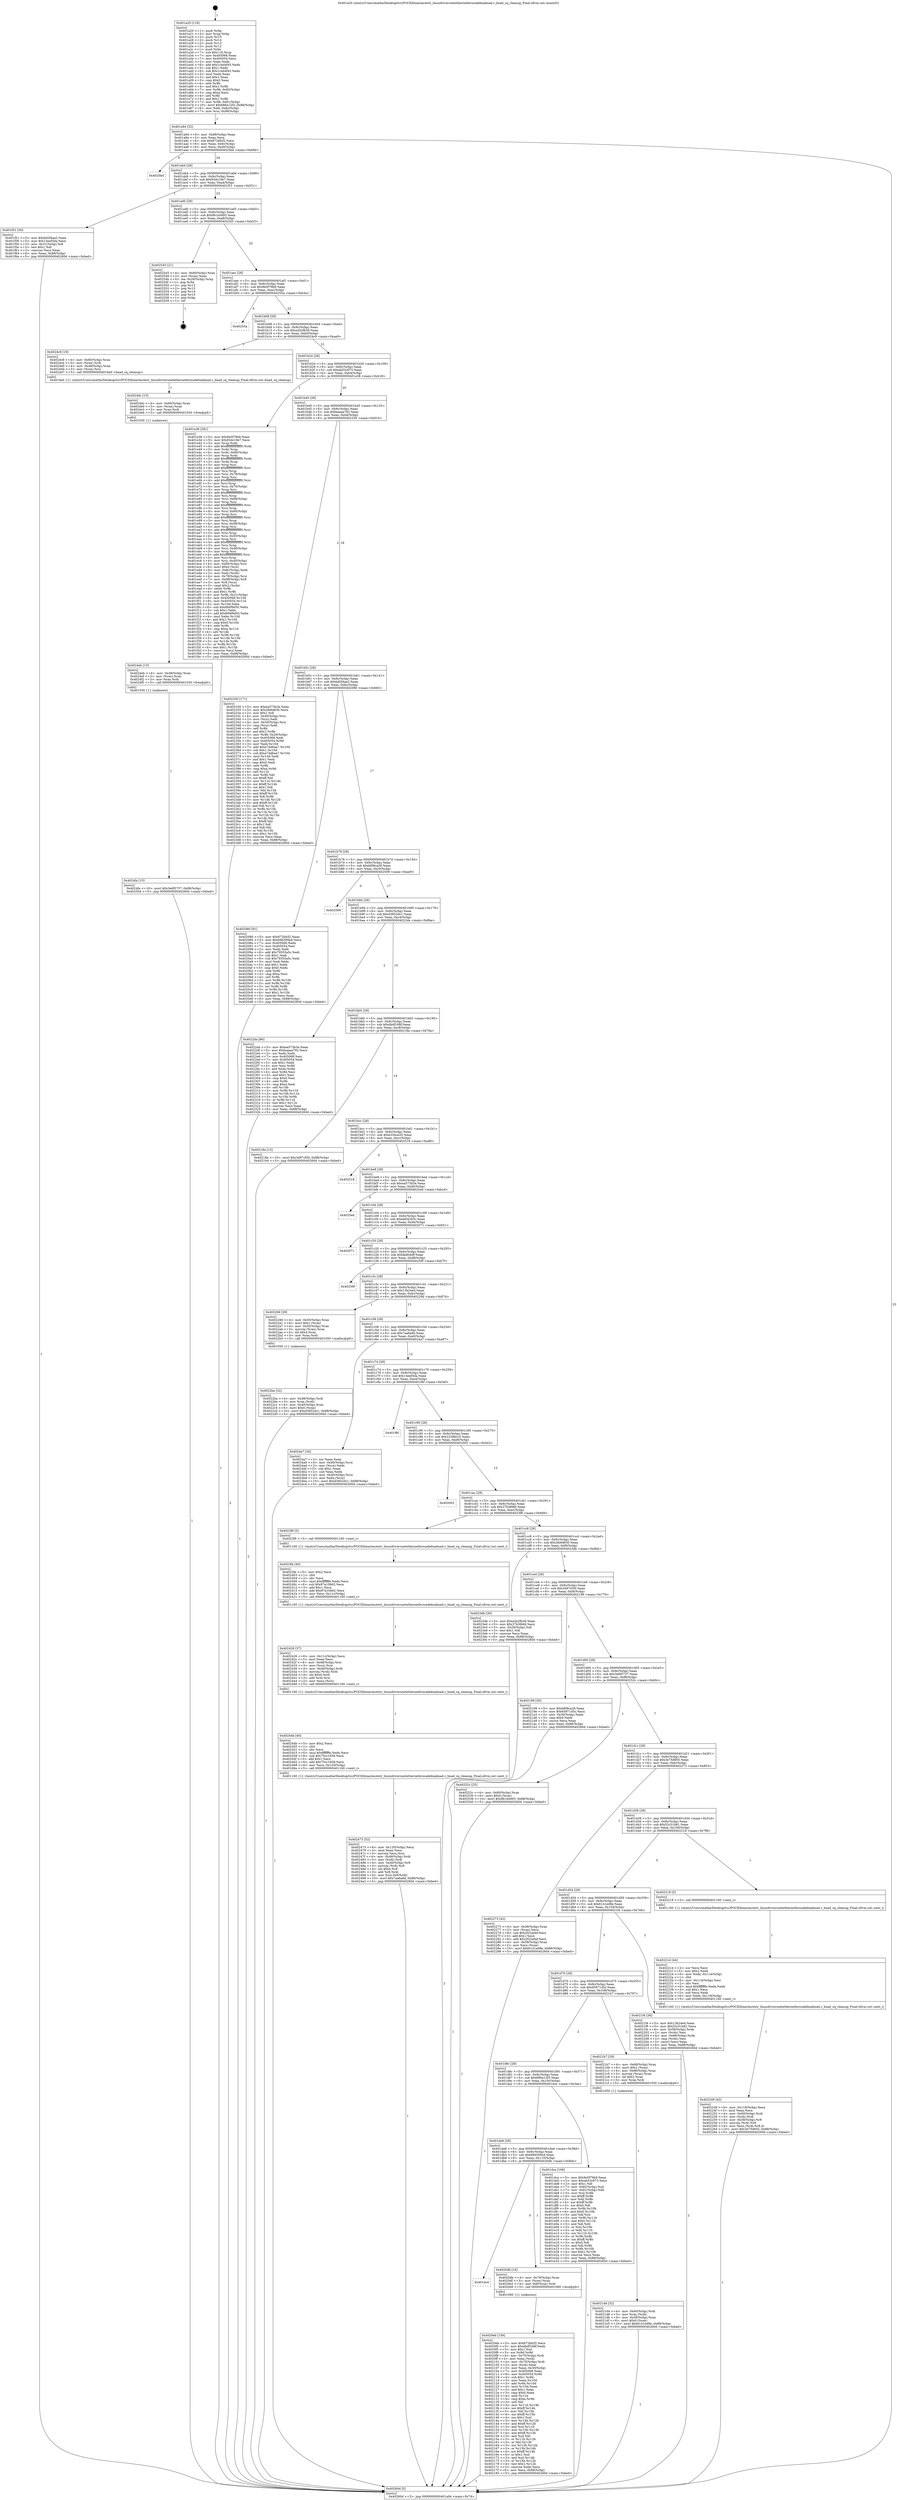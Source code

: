 digraph "0x401a20" {
  label = "0x401a20 (/mnt/c/Users/mathe/Desktop/tcc/POCII/binaries/extr_linuxdriversnetethernetbrocadebnabnad.c_bnad_cq_cleanup_Final-ollvm.out::main(0))"
  labelloc = "t"
  node[shape=record]

  Entry [label="",width=0.3,height=0.3,shape=circle,fillcolor=black,style=filled]
  "0x401a94" [label="{
     0x401a94 [32]\l
     | [instrs]\l
     &nbsp;&nbsp;0x401a94 \<+6\>: mov -0x88(%rbp),%eax\l
     &nbsp;&nbsp;0x401a9a \<+2\>: mov %eax,%ecx\l
     &nbsp;&nbsp;0x401a9c \<+6\>: sub $0x872bfcf2,%ecx\l
     &nbsp;&nbsp;0x401aa2 \<+6\>: mov %eax,-0x9c(%rbp)\l
     &nbsp;&nbsp;0x401aa8 \<+6\>: mov %ecx,-0xa0(%rbp)\l
     &nbsp;&nbsp;0x401aae \<+6\>: je 00000000004025bd \<main+0xb9d\>\l
  }"]
  "0x4025bd" [label="{
     0x4025bd\l
  }", style=dashed]
  "0x401ab4" [label="{
     0x401ab4 [28]\l
     | [instrs]\l
     &nbsp;&nbsp;0x401ab4 \<+5\>: jmp 0000000000401ab9 \<main+0x99\>\l
     &nbsp;&nbsp;0x401ab9 \<+6\>: mov -0x9c(%rbp),%eax\l
     &nbsp;&nbsp;0x401abf \<+5\>: sub $0x93dc19e7,%eax\l
     &nbsp;&nbsp;0x401ac4 \<+6\>: mov %eax,-0xa4(%rbp)\l
     &nbsp;&nbsp;0x401aca \<+6\>: je 0000000000401f51 \<main+0x531\>\l
  }"]
  Exit [label="",width=0.3,height=0.3,shape=circle,fillcolor=black,style=filled,peripheries=2]
  "0x401f51" [label="{
     0x401f51 [30]\l
     | [instrs]\l
     &nbsp;&nbsp;0x401f51 \<+5\>: mov $0xbd2f4aa2,%eax\l
     &nbsp;&nbsp;0x401f56 \<+5\>: mov $0x14eef3da,%ecx\l
     &nbsp;&nbsp;0x401f5b \<+3\>: mov -0x31(%rbp),%dl\l
     &nbsp;&nbsp;0x401f5e \<+3\>: test $0x1,%dl\l
     &nbsp;&nbsp;0x401f61 \<+3\>: cmovne %ecx,%eax\l
     &nbsp;&nbsp;0x401f64 \<+6\>: mov %eax,-0x88(%rbp)\l
     &nbsp;&nbsp;0x401f6a \<+5\>: jmp 000000000040260d \<main+0xbed\>\l
  }"]
  "0x401ad0" [label="{
     0x401ad0 [28]\l
     | [instrs]\l
     &nbsp;&nbsp;0x401ad0 \<+5\>: jmp 0000000000401ad5 \<main+0xb5\>\l
     &nbsp;&nbsp;0x401ad5 \<+6\>: mov -0x9c(%rbp),%eax\l
     &nbsp;&nbsp;0x401adb \<+5\>: sub $0x9b1e0d93,%eax\l
     &nbsp;&nbsp;0x401ae0 \<+6\>: mov %eax,-0xa8(%rbp)\l
     &nbsp;&nbsp;0x401ae6 \<+6\>: je 0000000000402545 \<main+0xb25\>\l
  }"]
  "0x4024fa" [label="{
     0x4024fa [15]\l
     | [instrs]\l
     &nbsp;&nbsp;0x4024fa \<+10\>: movl $0x3e6f5737,-0x88(%rbp)\l
     &nbsp;&nbsp;0x402504 \<+5\>: jmp 000000000040260d \<main+0xbed\>\l
  }"]
  "0x402545" [label="{
     0x402545 [21]\l
     | [instrs]\l
     &nbsp;&nbsp;0x402545 \<+4\>: mov -0x80(%rbp),%rax\l
     &nbsp;&nbsp;0x402549 \<+2\>: mov (%rax),%eax\l
     &nbsp;&nbsp;0x40254b \<+4\>: lea -0x28(%rbp),%rsp\l
     &nbsp;&nbsp;0x40254f \<+1\>: pop %rbx\l
     &nbsp;&nbsp;0x402550 \<+2\>: pop %r12\l
     &nbsp;&nbsp;0x402552 \<+2\>: pop %r13\l
     &nbsp;&nbsp;0x402554 \<+2\>: pop %r14\l
     &nbsp;&nbsp;0x402556 \<+2\>: pop %r15\l
     &nbsp;&nbsp;0x402558 \<+1\>: pop %rbp\l
     &nbsp;&nbsp;0x402559 \<+1\>: ret\l
  }"]
  "0x401aec" [label="{
     0x401aec [28]\l
     | [instrs]\l
     &nbsp;&nbsp;0x401aec \<+5\>: jmp 0000000000401af1 \<main+0xd1\>\l
     &nbsp;&nbsp;0x401af1 \<+6\>: mov -0x9c(%rbp),%eax\l
     &nbsp;&nbsp;0x401af7 \<+5\>: sub $0x9e5f79b9,%eax\l
     &nbsp;&nbsp;0x401afc \<+6\>: mov %eax,-0xac(%rbp)\l
     &nbsp;&nbsp;0x401b02 \<+6\>: je 000000000040255a \<main+0xb3a\>\l
  }"]
  "0x4024eb" [label="{
     0x4024eb [15]\l
     | [instrs]\l
     &nbsp;&nbsp;0x4024eb \<+4\>: mov -0x48(%rbp),%rax\l
     &nbsp;&nbsp;0x4024ef \<+3\>: mov (%rax),%rax\l
     &nbsp;&nbsp;0x4024f2 \<+3\>: mov %rax,%rdi\l
     &nbsp;&nbsp;0x4024f5 \<+5\>: call 0000000000401030 \<free@plt\>\l
     | [calls]\l
     &nbsp;&nbsp;0x401030 \{1\} (unknown)\l
  }"]
  "0x40255a" [label="{
     0x40255a\l
  }", style=dashed]
  "0x401b08" [label="{
     0x401b08 [28]\l
     | [instrs]\l
     &nbsp;&nbsp;0x401b08 \<+5\>: jmp 0000000000401b0d \<main+0xed\>\l
     &nbsp;&nbsp;0x401b0d \<+6\>: mov -0x9c(%rbp),%eax\l
     &nbsp;&nbsp;0x401b13 \<+5\>: sub $0xa2b2fb28,%eax\l
     &nbsp;&nbsp;0x401b18 \<+6\>: mov %eax,-0xb0(%rbp)\l
     &nbsp;&nbsp;0x401b1e \<+6\>: je 00000000004024c9 \<main+0xaa9\>\l
  }"]
  "0x4024dc" [label="{
     0x4024dc [15]\l
     | [instrs]\l
     &nbsp;&nbsp;0x4024dc \<+4\>: mov -0x60(%rbp),%rax\l
     &nbsp;&nbsp;0x4024e0 \<+3\>: mov (%rax),%rax\l
     &nbsp;&nbsp;0x4024e3 \<+3\>: mov %rax,%rdi\l
     &nbsp;&nbsp;0x4024e6 \<+5\>: call 0000000000401030 \<free@plt\>\l
     | [calls]\l
     &nbsp;&nbsp;0x401030 \{1\} (unknown)\l
  }"]
  "0x4024c9" [label="{
     0x4024c9 [19]\l
     | [instrs]\l
     &nbsp;&nbsp;0x4024c9 \<+4\>: mov -0x60(%rbp),%rax\l
     &nbsp;&nbsp;0x4024cd \<+3\>: mov (%rax),%rdi\l
     &nbsp;&nbsp;0x4024d0 \<+4\>: mov -0x48(%rbp),%rax\l
     &nbsp;&nbsp;0x4024d4 \<+3\>: mov (%rax),%rsi\l
     &nbsp;&nbsp;0x4024d7 \<+5\>: call 00000000004016a0 \<bnad_cq_cleanup\>\l
     | [calls]\l
     &nbsp;&nbsp;0x4016a0 \{1\} (/mnt/c/Users/mathe/Desktop/tcc/POCII/binaries/extr_linuxdriversnetethernetbrocadebnabnad.c_bnad_cq_cleanup_Final-ollvm.out::bnad_cq_cleanup)\l
  }"]
  "0x401b24" [label="{
     0x401b24 [28]\l
     | [instrs]\l
     &nbsp;&nbsp;0x401b24 \<+5\>: jmp 0000000000401b29 \<main+0x109\>\l
     &nbsp;&nbsp;0x401b29 \<+6\>: mov -0x9c(%rbp),%eax\l
     &nbsp;&nbsp;0x401b2f \<+5\>: sub $0xab53c973,%eax\l
     &nbsp;&nbsp;0x401b34 \<+6\>: mov %eax,-0xb4(%rbp)\l
     &nbsp;&nbsp;0x401b3a \<+6\>: je 0000000000401e38 \<main+0x418\>\l
  }"]
  "0x402473" [label="{
     0x402473 [52]\l
     | [instrs]\l
     &nbsp;&nbsp;0x402473 \<+6\>: mov -0x120(%rbp),%ecx\l
     &nbsp;&nbsp;0x402479 \<+3\>: imul %eax,%ecx\l
     &nbsp;&nbsp;0x40247c \<+3\>: movslq %ecx,%rsi\l
     &nbsp;&nbsp;0x40247f \<+4\>: mov -0x48(%rbp),%rdi\l
     &nbsp;&nbsp;0x402483 \<+3\>: mov (%rdi),%rdi\l
     &nbsp;&nbsp;0x402486 \<+4\>: mov -0x40(%rbp),%r8\l
     &nbsp;&nbsp;0x40248a \<+3\>: movslq (%r8),%r8\l
     &nbsp;&nbsp;0x40248d \<+4\>: shl $0x4,%r8\l
     &nbsp;&nbsp;0x402491 \<+3\>: add %r8,%rdi\l
     &nbsp;&nbsp;0x402494 \<+4\>: mov %rsi,0x8(%rdi)\l
     &nbsp;&nbsp;0x402498 \<+10\>: movl $0x7aa6a8d,-0x88(%rbp)\l
     &nbsp;&nbsp;0x4024a2 \<+5\>: jmp 000000000040260d \<main+0xbed\>\l
  }"]
  "0x401e38" [label="{
     0x401e38 [281]\l
     | [instrs]\l
     &nbsp;&nbsp;0x401e38 \<+5\>: mov $0x9e5f79b9,%eax\l
     &nbsp;&nbsp;0x401e3d \<+5\>: mov $0x93dc19e7,%ecx\l
     &nbsp;&nbsp;0x401e42 \<+3\>: mov %rsp,%rdx\l
     &nbsp;&nbsp;0x401e45 \<+4\>: add $0xfffffffffffffff0,%rdx\l
     &nbsp;&nbsp;0x401e49 \<+3\>: mov %rdx,%rsp\l
     &nbsp;&nbsp;0x401e4c \<+4\>: mov %rdx,-0x80(%rbp)\l
     &nbsp;&nbsp;0x401e50 \<+3\>: mov %rsp,%rdx\l
     &nbsp;&nbsp;0x401e53 \<+4\>: add $0xfffffffffffffff0,%rdx\l
     &nbsp;&nbsp;0x401e57 \<+3\>: mov %rdx,%rsp\l
     &nbsp;&nbsp;0x401e5a \<+3\>: mov %rsp,%rsi\l
     &nbsp;&nbsp;0x401e5d \<+4\>: add $0xfffffffffffffff0,%rsi\l
     &nbsp;&nbsp;0x401e61 \<+3\>: mov %rsi,%rsp\l
     &nbsp;&nbsp;0x401e64 \<+4\>: mov %rsi,-0x78(%rbp)\l
     &nbsp;&nbsp;0x401e68 \<+3\>: mov %rsp,%rsi\l
     &nbsp;&nbsp;0x401e6b \<+4\>: add $0xfffffffffffffff0,%rsi\l
     &nbsp;&nbsp;0x401e6f \<+3\>: mov %rsi,%rsp\l
     &nbsp;&nbsp;0x401e72 \<+4\>: mov %rsi,-0x70(%rbp)\l
     &nbsp;&nbsp;0x401e76 \<+3\>: mov %rsp,%rsi\l
     &nbsp;&nbsp;0x401e79 \<+4\>: add $0xfffffffffffffff0,%rsi\l
     &nbsp;&nbsp;0x401e7d \<+3\>: mov %rsi,%rsp\l
     &nbsp;&nbsp;0x401e80 \<+4\>: mov %rsi,-0x68(%rbp)\l
     &nbsp;&nbsp;0x401e84 \<+3\>: mov %rsp,%rsi\l
     &nbsp;&nbsp;0x401e87 \<+4\>: add $0xfffffffffffffff0,%rsi\l
     &nbsp;&nbsp;0x401e8b \<+3\>: mov %rsi,%rsp\l
     &nbsp;&nbsp;0x401e8e \<+4\>: mov %rsi,-0x60(%rbp)\l
     &nbsp;&nbsp;0x401e92 \<+3\>: mov %rsp,%rsi\l
     &nbsp;&nbsp;0x401e95 \<+4\>: add $0xfffffffffffffff0,%rsi\l
     &nbsp;&nbsp;0x401e99 \<+3\>: mov %rsi,%rsp\l
     &nbsp;&nbsp;0x401e9c \<+4\>: mov %rsi,-0x58(%rbp)\l
     &nbsp;&nbsp;0x401ea0 \<+3\>: mov %rsp,%rsi\l
     &nbsp;&nbsp;0x401ea3 \<+4\>: add $0xfffffffffffffff0,%rsi\l
     &nbsp;&nbsp;0x401ea7 \<+3\>: mov %rsi,%rsp\l
     &nbsp;&nbsp;0x401eaa \<+4\>: mov %rsi,-0x50(%rbp)\l
     &nbsp;&nbsp;0x401eae \<+3\>: mov %rsp,%rsi\l
     &nbsp;&nbsp;0x401eb1 \<+4\>: add $0xfffffffffffffff0,%rsi\l
     &nbsp;&nbsp;0x401eb5 \<+3\>: mov %rsi,%rsp\l
     &nbsp;&nbsp;0x401eb8 \<+4\>: mov %rsi,-0x48(%rbp)\l
     &nbsp;&nbsp;0x401ebc \<+3\>: mov %rsp,%rsi\l
     &nbsp;&nbsp;0x401ebf \<+4\>: add $0xfffffffffffffff0,%rsi\l
     &nbsp;&nbsp;0x401ec3 \<+3\>: mov %rsi,%rsp\l
     &nbsp;&nbsp;0x401ec6 \<+4\>: mov %rsi,-0x40(%rbp)\l
     &nbsp;&nbsp;0x401eca \<+4\>: mov -0x80(%rbp),%rsi\l
     &nbsp;&nbsp;0x401ece \<+6\>: movl $0x0,(%rsi)\l
     &nbsp;&nbsp;0x401ed4 \<+6\>: mov -0x8c(%rbp),%edi\l
     &nbsp;&nbsp;0x401eda \<+2\>: mov %edi,(%rdx)\l
     &nbsp;&nbsp;0x401edc \<+4\>: mov -0x78(%rbp),%rsi\l
     &nbsp;&nbsp;0x401ee0 \<+7\>: mov -0x98(%rbp),%r8\l
     &nbsp;&nbsp;0x401ee7 \<+3\>: mov %r8,(%rsi)\l
     &nbsp;&nbsp;0x401eea \<+3\>: cmpl $0x2,(%rdx)\l
     &nbsp;&nbsp;0x401eed \<+4\>: setne %r9b\l
     &nbsp;&nbsp;0x401ef1 \<+4\>: and $0x1,%r9b\l
     &nbsp;&nbsp;0x401ef5 \<+4\>: mov %r9b,-0x31(%rbp)\l
     &nbsp;&nbsp;0x401ef9 \<+8\>: mov 0x405068,%r10d\l
     &nbsp;&nbsp;0x401f01 \<+8\>: mov 0x405054,%r11d\l
     &nbsp;&nbsp;0x401f09 \<+3\>: mov %r10d,%ebx\l
     &nbsp;&nbsp;0x401f0c \<+6\>: sub $0x684f9d50,%ebx\l
     &nbsp;&nbsp;0x401f12 \<+3\>: sub $0x1,%ebx\l
     &nbsp;&nbsp;0x401f15 \<+6\>: add $0x684f9d50,%ebx\l
     &nbsp;&nbsp;0x401f1b \<+4\>: imul %ebx,%r10d\l
     &nbsp;&nbsp;0x401f1f \<+4\>: and $0x1,%r10d\l
     &nbsp;&nbsp;0x401f23 \<+4\>: cmp $0x0,%r10d\l
     &nbsp;&nbsp;0x401f27 \<+4\>: sete %r9b\l
     &nbsp;&nbsp;0x401f2b \<+4\>: cmp $0xa,%r11d\l
     &nbsp;&nbsp;0x401f2f \<+4\>: setl %r14b\l
     &nbsp;&nbsp;0x401f33 \<+3\>: mov %r9b,%r15b\l
     &nbsp;&nbsp;0x401f36 \<+3\>: and %r14b,%r15b\l
     &nbsp;&nbsp;0x401f39 \<+3\>: xor %r14b,%r9b\l
     &nbsp;&nbsp;0x401f3c \<+3\>: or %r9b,%r15b\l
     &nbsp;&nbsp;0x401f3f \<+4\>: test $0x1,%r15b\l
     &nbsp;&nbsp;0x401f43 \<+3\>: cmovne %ecx,%eax\l
     &nbsp;&nbsp;0x401f46 \<+6\>: mov %eax,-0x88(%rbp)\l
     &nbsp;&nbsp;0x401f4c \<+5\>: jmp 000000000040260d \<main+0xbed\>\l
  }"]
  "0x401b40" [label="{
     0x401b40 [28]\l
     | [instrs]\l
     &nbsp;&nbsp;0x401b40 \<+5\>: jmp 0000000000401b45 \<main+0x125\>\l
     &nbsp;&nbsp;0x401b45 \<+6\>: mov -0x9c(%rbp),%eax\l
     &nbsp;&nbsp;0x401b4b \<+5\>: sub $0xbaaaa792,%eax\l
     &nbsp;&nbsp;0x401b50 \<+6\>: mov %eax,-0xb8(%rbp)\l
     &nbsp;&nbsp;0x401b56 \<+6\>: je 0000000000402330 \<main+0x910\>\l
  }"]
  "0x40244b" [label="{
     0x40244b [40]\l
     | [instrs]\l
     &nbsp;&nbsp;0x40244b \<+5\>: mov $0x2,%ecx\l
     &nbsp;&nbsp;0x402450 \<+1\>: cltd\l
     &nbsp;&nbsp;0x402451 \<+2\>: idiv %ecx\l
     &nbsp;&nbsp;0x402453 \<+6\>: imul $0xfffffffe,%edx,%ecx\l
     &nbsp;&nbsp;0x402459 \<+6\>: sub $0x75cc1658,%ecx\l
     &nbsp;&nbsp;0x40245f \<+3\>: add $0x1,%ecx\l
     &nbsp;&nbsp;0x402462 \<+6\>: add $0x75cc1658,%ecx\l
     &nbsp;&nbsp;0x402468 \<+6\>: mov %ecx,-0x120(%rbp)\l
     &nbsp;&nbsp;0x40246e \<+5\>: call 0000000000401160 \<next_i\>\l
     | [calls]\l
     &nbsp;&nbsp;0x401160 \{1\} (/mnt/c/Users/mathe/Desktop/tcc/POCII/binaries/extr_linuxdriversnetethernetbrocadebnabnad.c_bnad_cq_cleanup_Final-ollvm.out::next_i)\l
  }"]
  "0x402330" [label="{
     0x402330 [171]\l
     | [instrs]\l
     &nbsp;&nbsp;0x402330 \<+5\>: mov $0xea573b3e,%eax\l
     &nbsp;&nbsp;0x402335 \<+5\>: mov $0x2fe6d630,%ecx\l
     &nbsp;&nbsp;0x40233a \<+2\>: mov $0x1,%dl\l
     &nbsp;&nbsp;0x40233c \<+4\>: mov -0x40(%rbp),%rsi\l
     &nbsp;&nbsp;0x402340 \<+2\>: mov (%rsi),%edi\l
     &nbsp;&nbsp;0x402342 \<+4\>: mov -0x50(%rbp),%rsi\l
     &nbsp;&nbsp;0x402346 \<+2\>: cmp (%rsi),%edi\l
     &nbsp;&nbsp;0x402348 \<+4\>: setl %r8b\l
     &nbsp;&nbsp;0x40234c \<+4\>: and $0x1,%r8b\l
     &nbsp;&nbsp;0x402350 \<+4\>: mov %r8b,-0x29(%rbp)\l
     &nbsp;&nbsp;0x402354 \<+7\>: mov 0x405068,%edi\l
     &nbsp;&nbsp;0x40235b \<+8\>: mov 0x405054,%r9d\l
     &nbsp;&nbsp;0x402363 \<+3\>: mov %edi,%r10d\l
     &nbsp;&nbsp;0x402366 \<+7\>: add $0xe7dd6aa7,%r10d\l
     &nbsp;&nbsp;0x40236d \<+4\>: sub $0x1,%r10d\l
     &nbsp;&nbsp;0x402371 \<+7\>: sub $0xe7dd6aa7,%r10d\l
     &nbsp;&nbsp;0x402378 \<+4\>: imul %r10d,%edi\l
     &nbsp;&nbsp;0x40237c \<+3\>: and $0x1,%edi\l
     &nbsp;&nbsp;0x40237f \<+3\>: cmp $0x0,%edi\l
     &nbsp;&nbsp;0x402382 \<+4\>: sete %r8b\l
     &nbsp;&nbsp;0x402386 \<+4\>: cmp $0xa,%r9d\l
     &nbsp;&nbsp;0x40238a \<+4\>: setl %r11b\l
     &nbsp;&nbsp;0x40238e \<+3\>: mov %r8b,%bl\l
     &nbsp;&nbsp;0x402391 \<+3\>: xor $0xff,%bl\l
     &nbsp;&nbsp;0x402394 \<+3\>: mov %r11b,%r14b\l
     &nbsp;&nbsp;0x402397 \<+4\>: xor $0xff,%r14b\l
     &nbsp;&nbsp;0x40239b \<+3\>: xor $0x1,%dl\l
     &nbsp;&nbsp;0x40239e \<+3\>: mov %bl,%r15b\l
     &nbsp;&nbsp;0x4023a1 \<+4\>: and $0xff,%r15b\l
     &nbsp;&nbsp;0x4023a5 \<+3\>: and %dl,%r8b\l
     &nbsp;&nbsp;0x4023a8 \<+3\>: mov %r14b,%r12b\l
     &nbsp;&nbsp;0x4023ab \<+4\>: and $0xff,%r12b\l
     &nbsp;&nbsp;0x4023af \<+3\>: and %dl,%r11b\l
     &nbsp;&nbsp;0x4023b2 \<+3\>: or %r8b,%r15b\l
     &nbsp;&nbsp;0x4023b5 \<+3\>: or %r11b,%r12b\l
     &nbsp;&nbsp;0x4023b8 \<+3\>: xor %r12b,%r15b\l
     &nbsp;&nbsp;0x4023bb \<+3\>: or %r14b,%bl\l
     &nbsp;&nbsp;0x4023be \<+3\>: xor $0xff,%bl\l
     &nbsp;&nbsp;0x4023c1 \<+3\>: or $0x1,%dl\l
     &nbsp;&nbsp;0x4023c4 \<+2\>: and %dl,%bl\l
     &nbsp;&nbsp;0x4023c6 \<+3\>: or %bl,%r15b\l
     &nbsp;&nbsp;0x4023c9 \<+4\>: test $0x1,%r15b\l
     &nbsp;&nbsp;0x4023cd \<+3\>: cmovne %ecx,%eax\l
     &nbsp;&nbsp;0x4023d0 \<+6\>: mov %eax,-0x88(%rbp)\l
     &nbsp;&nbsp;0x4023d6 \<+5\>: jmp 000000000040260d \<main+0xbed\>\l
  }"]
  "0x401b5c" [label="{
     0x401b5c [28]\l
     | [instrs]\l
     &nbsp;&nbsp;0x401b5c \<+5\>: jmp 0000000000401b61 \<main+0x141\>\l
     &nbsp;&nbsp;0x401b61 \<+6\>: mov -0x9c(%rbp),%eax\l
     &nbsp;&nbsp;0x401b67 \<+5\>: sub $0xbd2f4aa2,%eax\l
     &nbsp;&nbsp;0x401b6c \<+6\>: mov %eax,-0xbc(%rbp)\l
     &nbsp;&nbsp;0x401b72 \<+6\>: je 0000000000402080 \<main+0x660\>\l
  }"]
  "0x402426" [label="{
     0x402426 [37]\l
     | [instrs]\l
     &nbsp;&nbsp;0x402426 \<+6\>: mov -0x11c(%rbp),%ecx\l
     &nbsp;&nbsp;0x40242c \<+3\>: imul %eax,%ecx\l
     &nbsp;&nbsp;0x40242f \<+4\>: mov -0x48(%rbp),%rsi\l
     &nbsp;&nbsp;0x402433 \<+3\>: mov (%rsi),%rsi\l
     &nbsp;&nbsp;0x402436 \<+4\>: mov -0x40(%rbp),%rdi\l
     &nbsp;&nbsp;0x40243a \<+3\>: movslq (%rdi),%rdi\l
     &nbsp;&nbsp;0x40243d \<+4\>: shl $0x4,%rdi\l
     &nbsp;&nbsp;0x402441 \<+3\>: add %rdi,%rsi\l
     &nbsp;&nbsp;0x402444 \<+2\>: mov %ecx,(%rsi)\l
     &nbsp;&nbsp;0x402446 \<+5\>: call 0000000000401160 \<next_i\>\l
     | [calls]\l
     &nbsp;&nbsp;0x401160 \{1\} (/mnt/c/Users/mathe/Desktop/tcc/POCII/binaries/extr_linuxdriversnetethernetbrocadebnabnad.c_bnad_cq_cleanup_Final-ollvm.out::next_i)\l
  }"]
  "0x402080" [label="{
     0x402080 [91]\l
     | [instrs]\l
     &nbsp;&nbsp;0x402080 \<+5\>: mov $0x872bfcf2,%eax\l
     &nbsp;&nbsp;0x402085 \<+5\>: mov $0x69d309a4,%ecx\l
     &nbsp;&nbsp;0x40208a \<+7\>: mov 0x405068,%edx\l
     &nbsp;&nbsp;0x402091 \<+7\>: mov 0x405054,%esi\l
     &nbsp;&nbsp;0x402098 \<+2\>: mov %edx,%edi\l
     &nbsp;&nbsp;0x40209a \<+6\>: add $0x79355a5c,%edi\l
     &nbsp;&nbsp;0x4020a0 \<+3\>: sub $0x1,%edi\l
     &nbsp;&nbsp;0x4020a3 \<+6\>: sub $0x79355a5c,%edi\l
     &nbsp;&nbsp;0x4020a9 \<+3\>: imul %edi,%edx\l
     &nbsp;&nbsp;0x4020ac \<+3\>: and $0x1,%edx\l
     &nbsp;&nbsp;0x4020af \<+3\>: cmp $0x0,%edx\l
     &nbsp;&nbsp;0x4020b2 \<+4\>: sete %r8b\l
     &nbsp;&nbsp;0x4020b6 \<+3\>: cmp $0xa,%esi\l
     &nbsp;&nbsp;0x4020b9 \<+4\>: setl %r9b\l
     &nbsp;&nbsp;0x4020bd \<+3\>: mov %r8b,%r10b\l
     &nbsp;&nbsp;0x4020c0 \<+3\>: and %r9b,%r10b\l
     &nbsp;&nbsp;0x4020c3 \<+3\>: xor %r9b,%r8b\l
     &nbsp;&nbsp;0x4020c6 \<+3\>: or %r8b,%r10b\l
     &nbsp;&nbsp;0x4020c9 \<+4\>: test $0x1,%r10b\l
     &nbsp;&nbsp;0x4020cd \<+3\>: cmovne %ecx,%eax\l
     &nbsp;&nbsp;0x4020d0 \<+6\>: mov %eax,-0x88(%rbp)\l
     &nbsp;&nbsp;0x4020d6 \<+5\>: jmp 000000000040260d \<main+0xbed\>\l
  }"]
  "0x401b78" [label="{
     0x401b78 [28]\l
     | [instrs]\l
     &nbsp;&nbsp;0x401b78 \<+5\>: jmp 0000000000401b7d \<main+0x15d\>\l
     &nbsp;&nbsp;0x401b7d \<+6\>: mov -0x9c(%rbp),%eax\l
     &nbsp;&nbsp;0x401b83 \<+5\>: sub $0xbf08ca29,%eax\l
     &nbsp;&nbsp;0x401b88 \<+6\>: mov %eax,-0xc0(%rbp)\l
     &nbsp;&nbsp;0x401b8e \<+6\>: je 0000000000402509 \<main+0xae9\>\l
  }"]
  "0x4023fe" [label="{
     0x4023fe [40]\l
     | [instrs]\l
     &nbsp;&nbsp;0x4023fe \<+5\>: mov $0x2,%ecx\l
     &nbsp;&nbsp;0x402403 \<+1\>: cltd\l
     &nbsp;&nbsp;0x402404 \<+2\>: idiv %ecx\l
     &nbsp;&nbsp;0x402406 \<+6\>: imul $0xfffffffe,%edx,%ecx\l
     &nbsp;&nbsp;0x40240c \<+6\>: sub $0x97a10b62,%ecx\l
     &nbsp;&nbsp;0x402412 \<+3\>: add $0x1,%ecx\l
     &nbsp;&nbsp;0x402415 \<+6\>: add $0x97a10b62,%ecx\l
     &nbsp;&nbsp;0x40241b \<+6\>: mov %ecx,-0x11c(%rbp)\l
     &nbsp;&nbsp;0x402421 \<+5\>: call 0000000000401160 \<next_i\>\l
     | [calls]\l
     &nbsp;&nbsp;0x401160 \{1\} (/mnt/c/Users/mathe/Desktop/tcc/POCII/binaries/extr_linuxdriversnetethernetbrocadebnabnad.c_bnad_cq_cleanup_Final-ollvm.out::next_i)\l
  }"]
  "0x402509" [label="{
     0x402509\l
  }", style=dashed]
  "0x401b94" [label="{
     0x401b94 [28]\l
     | [instrs]\l
     &nbsp;&nbsp;0x401b94 \<+5\>: jmp 0000000000401b99 \<main+0x179\>\l
     &nbsp;&nbsp;0x401b99 \<+6\>: mov -0x9c(%rbp),%eax\l
     &nbsp;&nbsp;0x401b9f \<+5\>: sub $0xd3852dc1,%eax\l
     &nbsp;&nbsp;0x401ba4 \<+6\>: mov %eax,-0xc4(%rbp)\l
     &nbsp;&nbsp;0x401baa \<+6\>: je 00000000004022da \<main+0x8ba\>\l
  }"]
  "0x4022ba" [label="{
     0x4022ba [32]\l
     | [instrs]\l
     &nbsp;&nbsp;0x4022ba \<+4\>: mov -0x48(%rbp),%rdi\l
     &nbsp;&nbsp;0x4022be \<+3\>: mov %rax,(%rdi)\l
     &nbsp;&nbsp;0x4022c1 \<+4\>: mov -0x40(%rbp),%rax\l
     &nbsp;&nbsp;0x4022c5 \<+6\>: movl $0x0,(%rax)\l
     &nbsp;&nbsp;0x4022cb \<+10\>: movl $0xd3852dc1,-0x88(%rbp)\l
     &nbsp;&nbsp;0x4022d5 \<+5\>: jmp 000000000040260d \<main+0xbed\>\l
  }"]
  "0x4022da" [label="{
     0x4022da [86]\l
     | [instrs]\l
     &nbsp;&nbsp;0x4022da \<+5\>: mov $0xea573b3e,%eax\l
     &nbsp;&nbsp;0x4022df \<+5\>: mov $0xbaaaa792,%ecx\l
     &nbsp;&nbsp;0x4022e4 \<+2\>: xor %edx,%edx\l
     &nbsp;&nbsp;0x4022e6 \<+7\>: mov 0x405068,%esi\l
     &nbsp;&nbsp;0x4022ed \<+7\>: mov 0x405054,%edi\l
     &nbsp;&nbsp;0x4022f4 \<+3\>: sub $0x1,%edx\l
     &nbsp;&nbsp;0x4022f7 \<+3\>: mov %esi,%r8d\l
     &nbsp;&nbsp;0x4022fa \<+3\>: add %edx,%r8d\l
     &nbsp;&nbsp;0x4022fd \<+4\>: imul %r8d,%esi\l
     &nbsp;&nbsp;0x402301 \<+3\>: and $0x1,%esi\l
     &nbsp;&nbsp;0x402304 \<+3\>: cmp $0x0,%esi\l
     &nbsp;&nbsp;0x402307 \<+4\>: sete %r9b\l
     &nbsp;&nbsp;0x40230b \<+3\>: cmp $0xa,%edi\l
     &nbsp;&nbsp;0x40230e \<+4\>: setl %r10b\l
     &nbsp;&nbsp;0x402312 \<+3\>: mov %r9b,%r11b\l
     &nbsp;&nbsp;0x402315 \<+3\>: and %r10b,%r11b\l
     &nbsp;&nbsp;0x402318 \<+3\>: xor %r10b,%r9b\l
     &nbsp;&nbsp;0x40231b \<+3\>: or %r9b,%r11b\l
     &nbsp;&nbsp;0x40231e \<+4\>: test $0x1,%r11b\l
     &nbsp;&nbsp;0x402322 \<+3\>: cmovne %ecx,%eax\l
     &nbsp;&nbsp;0x402325 \<+6\>: mov %eax,-0x88(%rbp)\l
     &nbsp;&nbsp;0x40232b \<+5\>: jmp 000000000040260d \<main+0xbed\>\l
  }"]
  "0x401bb0" [label="{
     0x401bb0 [28]\l
     | [instrs]\l
     &nbsp;&nbsp;0x401bb0 \<+5\>: jmp 0000000000401bb5 \<main+0x195\>\l
     &nbsp;&nbsp;0x401bb5 \<+6\>: mov -0x9c(%rbp),%eax\l
     &nbsp;&nbsp;0x401bbb \<+5\>: sub $0xdbdf168f,%eax\l
     &nbsp;&nbsp;0x401bc0 \<+6\>: mov %eax,-0xc8(%rbp)\l
     &nbsp;&nbsp;0x401bc6 \<+6\>: je 000000000040218a \<main+0x76a\>\l
  }"]
  "0x402249" [label="{
     0x402249 [42]\l
     | [instrs]\l
     &nbsp;&nbsp;0x402249 \<+6\>: mov -0x118(%rbp),%ecx\l
     &nbsp;&nbsp;0x40224f \<+3\>: imul %eax,%ecx\l
     &nbsp;&nbsp;0x402252 \<+4\>: mov -0x60(%rbp),%rdi\l
     &nbsp;&nbsp;0x402256 \<+3\>: mov (%rdi),%rdi\l
     &nbsp;&nbsp;0x402259 \<+4\>: mov -0x58(%rbp),%r8\l
     &nbsp;&nbsp;0x40225d \<+3\>: movslq (%r8),%r8\l
     &nbsp;&nbsp;0x402260 \<+4\>: mov %ecx,(%rdi,%r8,4)\l
     &nbsp;&nbsp;0x402264 \<+10\>: movl $0x3e75d605,-0x88(%rbp)\l
     &nbsp;&nbsp;0x40226e \<+5\>: jmp 000000000040260d \<main+0xbed\>\l
  }"]
  "0x40218a" [label="{
     0x40218a [15]\l
     | [instrs]\l
     &nbsp;&nbsp;0x40218a \<+10\>: movl $0x3d97cf30,-0x88(%rbp)\l
     &nbsp;&nbsp;0x402194 \<+5\>: jmp 000000000040260d \<main+0xbed\>\l
  }"]
  "0x401bcc" [label="{
     0x401bcc [28]\l
     | [instrs]\l
     &nbsp;&nbsp;0x401bcc \<+5\>: jmp 0000000000401bd1 \<main+0x1b1\>\l
     &nbsp;&nbsp;0x401bd1 \<+6\>: mov -0x9c(%rbp),%eax\l
     &nbsp;&nbsp;0x401bd7 \<+5\>: sub $0xe33ece20,%eax\l
     &nbsp;&nbsp;0x401bdc \<+6\>: mov %eax,-0xcc(%rbp)\l
     &nbsp;&nbsp;0x401be2 \<+6\>: je 0000000000402518 \<main+0xaf8\>\l
  }"]
  "0x40221d" [label="{
     0x40221d [44]\l
     | [instrs]\l
     &nbsp;&nbsp;0x40221d \<+2\>: xor %ecx,%ecx\l
     &nbsp;&nbsp;0x40221f \<+5\>: mov $0x2,%edx\l
     &nbsp;&nbsp;0x402224 \<+6\>: mov %edx,-0x114(%rbp)\l
     &nbsp;&nbsp;0x40222a \<+1\>: cltd\l
     &nbsp;&nbsp;0x40222b \<+6\>: mov -0x114(%rbp),%esi\l
     &nbsp;&nbsp;0x402231 \<+2\>: idiv %esi\l
     &nbsp;&nbsp;0x402233 \<+6\>: imul $0xfffffffe,%edx,%edx\l
     &nbsp;&nbsp;0x402239 \<+3\>: sub $0x1,%ecx\l
     &nbsp;&nbsp;0x40223c \<+2\>: sub %ecx,%edx\l
     &nbsp;&nbsp;0x40223e \<+6\>: mov %edx,-0x118(%rbp)\l
     &nbsp;&nbsp;0x402244 \<+5\>: call 0000000000401160 \<next_i\>\l
     | [calls]\l
     &nbsp;&nbsp;0x401160 \{1\} (/mnt/c/Users/mathe/Desktop/tcc/POCII/binaries/extr_linuxdriversnetethernetbrocadebnabnad.c_bnad_cq_cleanup_Final-ollvm.out::next_i)\l
  }"]
  "0x402518" [label="{
     0x402518\l
  }", style=dashed]
  "0x401be8" [label="{
     0x401be8 [28]\l
     | [instrs]\l
     &nbsp;&nbsp;0x401be8 \<+5\>: jmp 0000000000401bed \<main+0x1cd\>\l
     &nbsp;&nbsp;0x401bed \<+6\>: mov -0x9c(%rbp),%eax\l
     &nbsp;&nbsp;0x401bf3 \<+5\>: sub $0xea573b3e,%eax\l
     &nbsp;&nbsp;0x401bf8 \<+6\>: mov %eax,-0xd0(%rbp)\l
     &nbsp;&nbsp;0x401bfe \<+6\>: je 00000000004025ed \<main+0xbcd\>\l
  }"]
  "0x4021d4" [label="{
     0x4021d4 [32]\l
     | [instrs]\l
     &nbsp;&nbsp;0x4021d4 \<+4\>: mov -0x60(%rbp),%rdi\l
     &nbsp;&nbsp;0x4021d8 \<+3\>: mov %rax,(%rdi)\l
     &nbsp;&nbsp;0x4021db \<+4\>: mov -0x58(%rbp),%rax\l
     &nbsp;&nbsp;0x4021df \<+6\>: movl $0x0,(%rax)\l
     &nbsp;&nbsp;0x4021e5 \<+10\>: movl $0x6141ed9e,-0x88(%rbp)\l
     &nbsp;&nbsp;0x4021ef \<+5\>: jmp 000000000040260d \<main+0xbed\>\l
  }"]
  "0x4025ed" [label="{
     0x4025ed\l
  }", style=dashed]
  "0x401c04" [label="{
     0x401c04 [28]\l
     | [instrs]\l
     &nbsp;&nbsp;0x401c04 \<+5\>: jmp 0000000000401c09 \<main+0x1e9\>\l
     &nbsp;&nbsp;0x401c09 \<+6\>: mov -0x9c(%rbp),%eax\l
     &nbsp;&nbsp;0x401c0f \<+5\>: sub $0xeb04263c,%eax\l
     &nbsp;&nbsp;0x401c14 \<+6\>: mov %eax,-0xd4(%rbp)\l
     &nbsp;&nbsp;0x401c1a \<+6\>: je 0000000000402071 \<main+0x651\>\l
  }"]
  "0x4020eb" [label="{
     0x4020eb [159]\l
     | [instrs]\l
     &nbsp;&nbsp;0x4020eb \<+5\>: mov $0x872bfcf2,%ecx\l
     &nbsp;&nbsp;0x4020f0 \<+5\>: mov $0xdbdf168f,%edx\l
     &nbsp;&nbsp;0x4020f5 \<+3\>: mov $0x1,%sil\l
     &nbsp;&nbsp;0x4020f8 \<+3\>: xor %r8d,%r8d\l
     &nbsp;&nbsp;0x4020fb \<+4\>: mov -0x70(%rbp),%rdi\l
     &nbsp;&nbsp;0x4020ff \<+2\>: mov %eax,(%rdi)\l
     &nbsp;&nbsp;0x402101 \<+4\>: mov -0x70(%rbp),%rdi\l
     &nbsp;&nbsp;0x402105 \<+2\>: mov (%rdi),%eax\l
     &nbsp;&nbsp;0x402107 \<+3\>: mov %eax,-0x30(%rbp)\l
     &nbsp;&nbsp;0x40210a \<+7\>: mov 0x405068,%eax\l
     &nbsp;&nbsp;0x402111 \<+8\>: mov 0x405054,%r9d\l
     &nbsp;&nbsp;0x402119 \<+4\>: sub $0x1,%r8d\l
     &nbsp;&nbsp;0x40211d \<+3\>: mov %eax,%r10d\l
     &nbsp;&nbsp;0x402120 \<+3\>: add %r8d,%r10d\l
     &nbsp;&nbsp;0x402123 \<+4\>: imul %r10d,%eax\l
     &nbsp;&nbsp;0x402127 \<+3\>: and $0x1,%eax\l
     &nbsp;&nbsp;0x40212a \<+3\>: cmp $0x0,%eax\l
     &nbsp;&nbsp;0x40212d \<+4\>: sete %r11b\l
     &nbsp;&nbsp;0x402131 \<+4\>: cmp $0xa,%r9d\l
     &nbsp;&nbsp;0x402135 \<+3\>: setl %bl\l
     &nbsp;&nbsp;0x402138 \<+3\>: mov %r11b,%r14b\l
     &nbsp;&nbsp;0x40213b \<+4\>: xor $0xff,%r14b\l
     &nbsp;&nbsp;0x40213f \<+3\>: mov %bl,%r15b\l
     &nbsp;&nbsp;0x402142 \<+4\>: xor $0xff,%r15b\l
     &nbsp;&nbsp;0x402146 \<+4\>: xor $0x1,%sil\l
     &nbsp;&nbsp;0x40214a \<+3\>: mov %r14b,%r12b\l
     &nbsp;&nbsp;0x40214d \<+4\>: and $0xff,%r12b\l
     &nbsp;&nbsp;0x402151 \<+3\>: and %sil,%r11b\l
     &nbsp;&nbsp;0x402154 \<+3\>: mov %r15b,%r13b\l
     &nbsp;&nbsp;0x402157 \<+4\>: and $0xff,%r13b\l
     &nbsp;&nbsp;0x40215b \<+3\>: and %sil,%bl\l
     &nbsp;&nbsp;0x40215e \<+3\>: or %r11b,%r12b\l
     &nbsp;&nbsp;0x402161 \<+3\>: or %bl,%r13b\l
     &nbsp;&nbsp;0x402164 \<+3\>: xor %r13b,%r12b\l
     &nbsp;&nbsp;0x402167 \<+3\>: or %r15b,%r14b\l
     &nbsp;&nbsp;0x40216a \<+4\>: xor $0xff,%r14b\l
     &nbsp;&nbsp;0x40216e \<+4\>: or $0x1,%sil\l
     &nbsp;&nbsp;0x402172 \<+3\>: and %sil,%r14b\l
     &nbsp;&nbsp;0x402175 \<+3\>: or %r14b,%r12b\l
     &nbsp;&nbsp;0x402178 \<+4\>: test $0x1,%r12b\l
     &nbsp;&nbsp;0x40217c \<+3\>: cmovne %edx,%ecx\l
     &nbsp;&nbsp;0x40217f \<+6\>: mov %ecx,-0x88(%rbp)\l
     &nbsp;&nbsp;0x402185 \<+5\>: jmp 000000000040260d \<main+0xbed\>\l
  }"]
  "0x402071" [label="{
     0x402071\l
  }", style=dashed]
  "0x401c20" [label="{
     0x401c20 [28]\l
     | [instrs]\l
     &nbsp;&nbsp;0x401c20 \<+5\>: jmp 0000000000401c25 \<main+0x205\>\l
     &nbsp;&nbsp;0x401c25 \<+6\>: mov -0x9c(%rbp),%eax\l
     &nbsp;&nbsp;0x401c2b \<+5\>: sub $0xfadfcb9f,%eax\l
     &nbsp;&nbsp;0x401c30 \<+6\>: mov %eax,-0xd8(%rbp)\l
     &nbsp;&nbsp;0x401c36 \<+6\>: je 000000000040259f \<main+0xb7f\>\l
  }"]
  "0x401dc4" [label="{
     0x401dc4\l
  }", style=dashed]
  "0x40259f" [label="{
     0x40259f\l
  }", style=dashed]
  "0x401c3c" [label="{
     0x401c3c [28]\l
     | [instrs]\l
     &nbsp;&nbsp;0x401c3c \<+5\>: jmp 0000000000401c41 \<main+0x221\>\l
     &nbsp;&nbsp;0x401c41 \<+6\>: mov -0x9c(%rbp),%eax\l
     &nbsp;&nbsp;0x401c47 \<+5\>: sub $0x13b24e4,%eax\l
     &nbsp;&nbsp;0x401c4c \<+6\>: mov %eax,-0xdc(%rbp)\l
     &nbsp;&nbsp;0x401c52 \<+6\>: je 000000000040229d \<main+0x87d\>\l
  }"]
  "0x4020db" [label="{
     0x4020db [16]\l
     | [instrs]\l
     &nbsp;&nbsp;0x4020db \<+4\>: mov -0x78(%rbp),%rax\l
     &nbsp;&nbsp;0x4020df \<+3\>: mov (%rax),%rax\l
     &nbsp;&nbsp;0x4020e2 \<+4\>: mov 0x8(%rax),%rdi\l
     &nbsp;&nbsp;0x4020e6 \<+5\>: call 0000000000401060 \<atoi@plt\>\l
     | [calls]\l
     &nbsp;&nbsp;0x401060 \{1\} (unknown)\l
  }"]
  "0x40229d" [label="{
     0x40229d [29]\l
     | [instrs]\l
     &nbsp;&nbsp;0x40229d \<+4\>: mov -0x50(%rbp),%rax\l
     &nbsp;&nbsp;0x4022a1 \<+6\>: movl $0x1,(%rax)\l
     &nbsp;&nbsp;0x4022a7 \<+4\>: mov -0x50(%rbp),%rax\l
     &nbsp;&nbsp;0x4022ab \<+3\>: movslq (%rax),%rax\l
     &nbsp;&nbsp;0x4022ae \<+4\>: shl $0x4,%rax\l
     &nbsp;&nbsp;0x4022b2 \<+3\>: mov %rax,%rdi\l
     &nbsp;&nbsp;0x4022b5 \<+5\>: call 0000000000401050 \<malloc@plt\>\l
     | [calls]\l
     &nbsp;&nbsp;0x401050 \{1\} (unknown)\l
  }"]
  "0x401c58" [label="{
     0x401c58 [28]\l
     | [instrs]\l
     &nbsp;&nbsp;0x401c58 \<+5\>: jmp 0000000000401c5d \<main+0x23d\>\l
     &nbsp;&nbsp;0x401c5d \<+6\>: mov -0x9c(%rbp),%eax\l
     &nbsp;&nbsp;0x401c63 \<+5\>: sub $0x7aa6a8d,%eax\l
     &nbsp;&nbsp;0x401c68 \<+6\>: mov %eax,-0xe0(%rbp)\l
     &nbsp;&nbsp;0x401c6e \<+6\>: je 00000000004024a7 \<main+0xa87\>\l
  }"]
  "0x401a20" [label="{
     0x401a20 [116]\l
     | [instrs]\l
     &nbsp;&nbsp;0x401a20 \<+1\>: push %rbp\l
     &nbsp;&nbsp;0x401a21 \<+3\>: mov %rsp,%rbp\l
     &nbsp;&nbsp;0x401a24 \<+2\>: push %r15\l
     &nbsp;&nbsp;0x401a26 \<+2\>: push %r14\l
     &nbsp;&nbsp;0x401a28 \<+2\>: push %r13\l
     &nbsp;&nbsp;0x401a2a \<+2\>: push %r12\l
     &nbsp;&nbsp;0x401a2c \<+1\>: push %rbx\l
     &nbsp;&nbsp;0x401a2d \<+7\>: sub $0x118,%rsp\l
     &nbsp;&nbsp;0x401a34 \<+7\>: mov 0x405068,%eax\l
     &nbsp;&nbsp;0x401a3b \<+7\>: mov 0x405054,%ecx\l
     &nbsp;&nbsp;0x401a42 \<+2\>: mov %eax,%edx\l
     &nbsp;&nbsp;0x401a44 \<+6\>: add $0x1c4d4f45,%edx\l
     &nbsp;&nbsp;0x401a4a \<+3\>: sub $0x1,%edx\l
     &nbsp;&nbsp;0x401a4d \<+6\>: sub $0x1c4d4f45,%edx\l
     &nbsp;&nbsp;0x401a53 \<+3\>: imul %edx,%eax\l
     &nbsp;&nbsp;0x401a56 \<+3\>: and $0x1,%eax\l
     &nbsp;&nbsp;0x401a59 \<+3\>: cmp $0x0,%eax\l
     &nbsp;&nbsp;0x401a5c \<+4\>: sete %r8b\l
     &nbsp;&nbsp;0x401a60 \<+4\>: and $0x1,%r8b\l
     &nbsp;&nbsp;0x401a64 \<+7\>: mov %r8b,-0x82(%rbp)\l
     &nbsp;&nbsp;0x401a6b \<+3\>: cmp $0xa,%ecx\l
     &nbsp;&nbsp;0x401a6e \<+4\>: setl %r8b\l
     &nbsp;&nbsp;0x401a72 \<+4\>: and $0x1,%r8b\l
     &nbsp;&nbsp;0x401a76 \<+7\>: mov %r8b,-0x81(%rbp)\l
     &nbsp;&nbsp;0x401a7d \<+10\>: movl $0x686a12f3,-0x88(%rbp)\l
     &nbsp;&nbsp;0x401a87 \<+6\>: mov %edi,-0x8c(%rbp)\l
     &nbsp;&nbsp;0x401a8d \<+7\>: mov %rsi,-0x98(%rbp)\l
  }"]
  "0x4024a7" [label="{
     0x4024a7 [34]\l
     | [instrs]\l
     &nbsp;&nbsp;0x4024a7 \<+2\>: xor %eax,%eax\l
     &nbsp;&nbsp;0x4024a9 \<+4\>: mov -0x40(%rbp),%rcx\l
     &nbsp;&nbsp;0x4024ad \<+2\>: mov (%rcx),%edx\l
     &nbsp;&nbsp;0x4024af \<+3\>: sub $0x1,%eax\l
     &nbsp;&nbsp;0x4024b2 \<+2\>: sub %eax,%edx\l
     &nbsp;&nbsp;0x4024b4 \<+4\>: mov -0x40(%rbp),%rcx\l
     &nbsp;&nbsp;0x4024b8 \<+2\>: mov %edx,(%rcx)\l
     &nbsp;&nbsp;0x4024ba \<+10\>: movl $0xd3852dc1,-0x88(%rbp)\l
     &nbsp;&nbsp;0x4024c4 \<+5\>: jmp 000000000040260d \<main+0xbed\>\l
  }"]
  "0x401c74" [label="{
     0x401c74 [28]\l
     | [instrs]\l
     &nbsp;&nbsp;0x401c74 \<+5\>: jmp 0000000000401c79 \<main+0x259\>\l
     &nbsp;&nbsp;0x401c79 \<+6\>: mov -0x9c(%rbp),%eax\l
     &nbsp;&nbsp;0x401c7f \<+5\>: sub $0x14eef3da,%eax\l
     &nbsp;&nbsp;0x401c84 \<+6\>: mov %eax,-0xe4(%rbp)\l
     &nbsp;&nbsp;0x401c8a \<+6\>: je 0000000000401f6f \<main+0x54f\>\l
  }"]
  "0x40260d" [label="{
     0x40260d [5]\l
     | [instrs]\l
     &nbsp;&nbsp;0x40260d \<+5\>: jmp 0000000000401a94 \<main+0x74\>\l
  }"]
  "0x401f6f" [label="{
     0x401f6f\l
  }", style=dashed]
  "0x401c90" [label="{
     0x401c90 [28]\l
     | [instrs]\l
     &nbsp;&nbsp;0x401c90 \<+5\>: jmp 0000000000401c95 \<main+0x275\>\l
     &nbsp;&nbsp;0x401c95 \<+6\>: mov -0x9c(%rbp),%eax\l
     &nbsp;&nbsp;0x401c9b \<+5\>: sub $0x2239bcc5,%eax\l
     &nbsp;&nbsp;0x401ca0 \<+6\>: mov %eax,-0xe8(%rbp)\l
     &nbsp;&nbsp;0x401ca6 \<+6\>: je 0000000000402002 \<main+0x5e2\>\l
  }"]
  "0x401da8" [label="{
     0x401da8 [28]\l
     | [instrs]\l
     &nbsp;&nbsp;0x401da8 \<+5\>: jmp 0000000000401dad \<main+0x38d\>\l
     &nbsp;&nbsp;0x401dad \<+6\>: mov -0x9c(%rbp),%eax\l
     &nbsp;&nbsp;0x401db3 \<+5\>: sub $0x69d309a4,%eax\l
     &nbsp;&nbsp;0x401db8 \<+6\>: mov %eax,-0x110(%rbp)\l
     &nbsp;&nbsp;0x401dbe \<+6\>: je 00000000004020db \<main+0x6bb\>\l
  }"]
  "0x402002" [label="{
     0x402002\l
  }", style=dashed]
  "0x401cac" [label="{
     0x401cac [28]\l
     | [instrs]\l
     &nbsp;&nbsp;0x401cac \<+5\>: jmp 0000000000401cb1 \<main+0x291\>\l
     &nbsp;&nbsp;0x401cb1 \<+6\>: mov -0x9c(%rbp),%eax\l
     &nbsp;&nbsp;0x401cb7 \<+5\>: sub $0x27b36bfd,%eax\l
     &nbsp;&nbsp;0x401cbc \<+6\>: mov %eax,-0xec(%rbp)\l
     &nbsp;&nbsp;0x401cc2 \<+6\>: je 00000000004023f9 \<main+0x9d9\>\l
  }"]
  "0x401dce" [label="{
     0x401dce [106]\l
     | [instrs]\l
     &nbsp;&nbsp;0x401dce \<+5\>: mov $0x9e5f79b9,%eax\l
     &nbsp;&nbsp;0x401dd3 \<+5\>: mov $0xab53c973,%ecx\l
     &nbsp;&nbsp;0x401dd8 \<+2\>: mov $0x1,%dl\l
     &nbsp;&nbsp;0x401dda \<+7\>: mov -0x82(%rbp),%sil\l
     &nbsp;&nbsp;0x401de1 \<+7\>: mov -0x81(%rbp),%dil\l
     &nbsp;&nbsp;0x401de8 \<+3\>: mov %sil,%r8b\l
     &nbsp;&nbsp;0x401deb \<+4\>: xor $0xff,%r8b\l
     &nbsp;&nbsp;0x401def \<+3\>: mov %dil,%r9b\l
     &nbsp;&nbsp;0x401df2 \<+4\>: xor $0xff,%r9b\l
     &nbsp;&nbsp;0x401df6 \<+3\>: xor $0x0,%dl\l
     &nbsp;&nbsp;0x401df9 \<+3\>: mov %r8b,%r10b\l
     &nbsp;&nbsp;0x401dfc \<+4\>: and $0x0,%r10b\l
     &nbsp;&nbsp;0x401e00 \<+3\>: and %dl,%sil\l
     &nbsp;&nbsp;0x401e03 \<+3\>: mov %r9b,%r11b\l
     &nbsp;&nbsp;0x401e06 \<+4\>: and $0x0,%r11b\l
     &nbsp;&nbsp;0x401e0a \<+3\>: and %dl,%dil\l
     &nbsp;&nbsp;0x401e0d \<+3\>: or %sil,%r10b\l
     &nbsp;&nbsp;0x401e10 \<+3\>: or %dil,%r11b\l
     &nbsp;&nbsp;0x401e13 \<+3\>: xor %r11b,%r10b\l
     &nbsp;&nbsp;0x401e16 \<+3\>: or %r9b,%r8b\l
     &nbsp;&nbsp;0x401e19 \<+4\>: xor $0xff,%r8b\l
     &nbsp;&nbsp;0x401e1d \<+3\>: or $0x0,%dl\l
     &nbsp;&nbsp;0x401e20 \<+3\>: and %dl,%r8b\l
     &nbsp;&nbsp;0x401e23 \<+3\>: or %r8b,%r10b\l
     &nbsp;&nbsp;0x401e26 \<+4\>: test $0x1,%r10b\l
     &nbsp;&nbsp;0x401e2a \<+3\>: cmovne %ecx,%eax\l
     &nbsp;&nbsp;0x401e2d \<+6\>: mov %eax,-0x88(%rbp)\l
     &nbsp;&nbsp;0x401e33 \<+5\>: jmp 000000000040260d \<main+0xbed\>\l
  }"]
  "0x4023f9" [label="{
     0x4023f9 [5]\l
     | [instrs]\l
     &nbsp;&nbsp;0x4023f9 \<+5\>: call 0000000000401160 \<next_i\>\l
     | [calls]\l
     &nbsp;&nbsp;0x401160 \{1\} (/mnt/c/Users/mathe/Desktop/tcc/POCII/binaries/extr_linuxdriversnetethernetbrocadebnabnad.c_bnad_cq_cleanup_Final-ollvm.out::next_i)\l
  }"]
  "0x401cc8" [label="{
     0x401cc8 [28]\l
     | [instrs]\l
     &nbsp;&nbsp;0x401cc8 \<+5\>: jmp 0000000000401ccd \<main+0x2ad\>\l
     &nbsp;&nbsp;0x401ccd \<+6\>: mov -0x9c(%rbp),%eax\l
     &nbsp;&nbsp;0x401cd3 \<+5\>: sub $0x2fe6d630,%eax\l
     &nbsp;&nbsp;0x401cd8 \<+6\>: mov %eax,-0xf0(%rbp)\l
     &nbsp;&nbsp;0x401cde \<+6\>: je 00000000004023db \<main+0x9bb\>\l
  }"]
  "0x401d8c" [label="{
     0x401d8c [28]\l
     | [instrs]\l
     &nbsp;&nbsp;0x401d8c \<+5\>: jmp 0000000000401d91 \<main+0x371\>\l
     &nbsp;&nbsp;0x401d91 \<+6\>: mov -0x9c(%rbp),%eax\l
     &nbsp;&nbsp;0x401d97 \<+5\>: sub $0x686a12f3,%eax\l
     &nbsp;&nbsp;0x401d9c \<+6\>: mov %eax,-0x10c(%rbp)\l
     &nbsp;&nbsp;0x401da2 \<+6\>: je 0000000000401dce \<main+0x3ae\>\l
  }"]
  "0x4023db" [label="{
     0x4023db [30]\l
     | [instrs]\l
     &nbsp;&nbsp;0x4023db \<+5\>: mov $0xa2b2fb28,%eax\l
     &nbsp;&nbsp;0x4023e0 \<+5\>: mov $0x27b36bfd,%ecx\l
     &nbsp;&nbsp;0x4023e5 \<+3\>: mov -0x29(%rbp),%dl\l
     &nbsp;&nbsp;0x4023e8 \<+3\>: test $0x1,%dl\l
     &nbsp;&nbsp;0x4023eb \<+3\>: cmovne %ecx,%eax\l
     &nbsp;&nbsp;0x4023ee \<+6\>: mov %eax,-0x88(%rbp)\l
     &nbsp;&nbsp;0x4023f4 \<+5\>: jmp 000000000040260d \<main+0xbed\>\l
  }"]
  "0x401ce4" [label="{
     0x401ce4 [28]\l
     | [instrs]\l
     &nbsp;&nbsp;0x401ce4 \<+5\>: jmp 0000000000401ce9 \<main+0x2c9\>\l
     &nbsp;&nbsp;0x401ce9 \<+6\>: mov -0x9c(%rbp),%eax\l
     &nbsp;&nbsp;0x401cef \<+5\>: sub $0x3d97cf30,%eax\l
     &nbsp;&nbsp;0x401cf4 \<+6\>: mov %eax,-0xf4(%rbp)\l
     &nbsp;&nbsp;0x401cfa \<+6\>: je 0000000000402199 \<main+0x779\>\l
  }"]
  "0x4021b7" [label="{
     0x4021b7 [29]\l
     | [instrs]\l
     &nbsp;&nbsp;0x4021b7 \<+4\>: mov -0x68(%rbp),%rax\l
     &nbsp;&nbsp;0x4021bb \<+6\>: movl $0x1,(%rax)\l
     &nbsp;&nbsp;0x4021c1 \<+4\>: mov -0x68(%rbp),%rax\l
     &nbsp;&nbsp;0x4021c5 \<+3\>: movslq (%rax),%rax\l
     &nbsp;&nbsp;0x4021c8 \<+4\>: shl $0x2,%rax\l
     &nbsp;&nbsp;0x4021cc \<+3\>: mov %rax,%rdi\l
     &nbsp;&nbsp;0x4021cf \<+5\>: call 0000000000401050 \<malloc@plt\>\l
     | [calls]\l
     &nbsp;&nbsp;0x401050 \{1\} (unknown)\l
  }"]
  "0x402199" [label="{
     0x402199 [30]\l
     | [instrs]\l
     &nbsp;&nbsp;0x402199 \<+5\>: mov $0xbf08ca29,%eax\l
     &nbsp;&nbsp;0x40219e \<+5\>: mov $0x6597145c,%ecx\l
     &nbsp;&nbsp;0x4021a3 \<+3\>: mov -0x30(%rbp),%edx\l
     &nbsp;&nbsp;0x4021a6 \<+3\>: cmp $0x0,%edx\l
     &nbsp;&nbsp;0x4021a9 \<+3\>: cmove %ecx,%eax\l
     &nbsp;&nbsp;0x4021ac \<+6\>: mov %eax,-0x88(%rbp)\l
     &nbsp;&nbsp;0x4021b2 \<+5\>: jmp 000000000040260d \<main+0xbed\>\l
  }"]
  "0x401d00" [label="{
     0x401d00 [28]\l
     | [instrs]\l
     &nbsp;&nbsp;0x401d00 \<+5\>: jmp 0000000000401d05 \<main+0x2e5\>\l
     &nbsp;&nbsp;0x401d05 \<+6\>: mov -0x9c(%rbp),%eax\l
     &nbsp;&nbsp;0x401d0b \<+5\>: sub $0x3e6f5737,%eax\l
     &nbsp;&nbsp;0x401d10 \<+6\>: mov %eax,-0xf8(%rbp)\l
     &nbsp;&nbsp;0x401d16 \<+6\>: je 000000000040252c \<main+0xb0c\>\l
  }"]
  "0x401d70" [label="{
     0x401d70 [28]\l
     | [instrs]\l
     &nbsp;&nbsp;0x401d70 \<+5\>: jmp 0000000000401d75 \<main+0x355\>\l
     &nbsp;&nbsp;0x401d75 \<+6\>: mov -0x9c(%rbp),%eax\l
     &nbsp;&nbsp;0x401d7b \<+5\>: sub $0x6597145c,%eax\l
     &nbsp;&nbsp;0x401d80 \<+6\>: mov %eax,-0x108(%rbp)\l
     &nbsp;&nbsp;0x401d86 \<+6\>: je 00000000004021b7 \<main+0x797\>\l
  }"]
  "0x40252c" [label="{
     0x40252c [25]\l
     | [instrs]\l
     &nbsp;&nbsp;0x40252c \<+4\>: mov -0x80(%rbp),%rax\l
     &nbsp;&nbsp;0x402530 \<+6\>: movl $0x0,(%rax)\l
     &nbsp;&nbsp;0x402536 \<+10\>: movl $0x9b1e0d93,-0x88(%rbp)\l
     &nbsp;&nbsp;0x402540 \<+5\>: jmp 000000000040260d \<main+0xbed\>\l
  }"]
  "0x401d1c" [label="{
     0x401d1c [28]\l
     | [instrs]\l
     &nbsp;&nbsp;0x401d1c \<+5\>: jmp 0000000000401d21 \<main+0x301\>\l
     &nbsp;&nbsp;0x401d21 \<+6\>: mov -0x9c(%rbp),%eax\l
     &nbsp;&nbsp;0x401d27 \<+5\>: sub $0x3e75d605,%eax\l
     &nbsp;&nbsp;0x401d2c \<+6\>: mov %eax,-0xfc(%rbp)\l
     &nbsp;&nbsp;0x401d32 \<+6\>: je 0000000000402273 \<main+0x853\>\l
  }"]
  "0x4021f4" [label="{
     0x4021f4 [36]\l
     | [instrs]\l
     &nbsp;&nbsp;0x4021f4 \<+5\>: mov $0x13b24e4,%eax\l
     &nbsp;&nbsp;0x4021f9 \<+5\>: mov $0x52c51b81,%ecx\l
     &nbsp;&nbsp;0x4021fe \<+4\>: mov -0x58(%rbp),%rdx\l
     &nbsp;&nbsp;0x402202 \<+2\>: mov (%rdx),%esi\l
     &nbsp;&nbsp;0x402204 \<+4\>: mov -0x68(%rbp),%rdx\l
     &nbsp;&nbsp;0x402208 \<+2\>: cmp (%rdx),%esi\l
     &nbsp;&nbsp;0x40220a \<+3\>: cmovl %ecx,%eax\l
     &nbsp;&nbsp;0x40220d \<+6\>: mov %eax,-0x88(%rbp)\l
     &nbsp;&nbsp;0x402213 \<+5\>: jmp 000000000040260d \<main+0xbed\>\l
  }"]
  "0x402273" [label="{
     0x402273 [42]\l
     | [instrs]\l
     &nbsp;&nbsp;0x402273 \<+4\>: mov -0x58(%rbp),%rax\l
     &nbsp;&nbsp;0x402277 \<+2\>: mov (%rax),%ecx\l
     &nbsp;&nbsp;0x402279 \<+6\>: sub $0x2f22a0ef,%ecx\l
     &nbsp;&nbsp;0x40227f \<+3\>: add $0x1,%ecx\l
     &nbsp;&nbsp;0x402282 \<+6\>: add $0x2f22a0ef,%ecx\l
     &nbsp;&nbsp;0x402288 \<+4\>: mov -0x58(%rbp),%rax\l
     &nbsp;&nbsp;0x40228c \<+2\>: mov %ecx,(%rax)\l
     &nbsp;&nbsp;0x40228e \<+10\>: movl $0x6141ed9e,-0x88(%rbp)\l
     &nbsp;&nbsp;0x402298 \<+5\>: jmp 000000000040260d \<main+0xbed\>\l
  }"]
  "0x401d38" [label="{
     0x401d38 [28]\l
     | [instrs]\l
     &nbsp;&nbsp;0x401d38 \<+5\>: jmp 0000000000401d3d \<main+0x31d\>\l
     &nbsp;&nbsp;0x401d3d \<+6\>: mov -0x9c(%rbp),%eax\l
     &nbsp;&nbsp;0x401d43 \<+5\>: sub $0x52c51b81,%eax\l
     &nbsp;&nbsp;0x401d48 \<+6\>: mov %eax,-0x100(%rbp)\l
     &nbsp;&nbsp;0x401d4e \<+6\>: je 0000000000402218 \<main+0x7f8\>\l
  }"]
  "0x401d54" [label="{
     0x401d54 [28]\l
     | [instrs]\l
     &nbsp;&nbsp;0x401d54 \<+5\>: jmp 0000000000401d59 \<main+0x339\>\l
     &nbsp;&nbsp;0x401d59 \<+6\>: mov -0x9c(%rbp),%eax\l
     &nbsp;&nbsp;0x401d5f \<+5\>: sub $0x6141ed9e,%eax\l
     &nbsp;&nbsp;0x401d64 \<+6\>: mov %eax,-0x104(%rbp)\l
     &nbsp;&nbsp;0x401d6a \<+6\>: je 00000000004021f4 \<main+0x7d4\>\l
  }"]
  "0x402218" [label="{
     0x402218 [5]\l
     | [instrs]\l
     &nbsp;&nbsp;0x402218 \<+5\>: call 0000000000401160 \<next_i\>\l
     | [calls]\l
     &nbsp;&nbsp;0x401160 \{1\} (/mnt/c/Users/mathe/Desktop/tcc/POCII/binaries/extr_linuxdriversnetethernetbrocadebnabnad.c_bnad_cq_cleanup_Final-ollvm.out::next_i)\l
  }"]
  Entry -> "0x401a20" [label=" 1"]
  "0x401a94" -> "0x4025bd" [label=" 0"]
  "0x401a94" -> "0x401ab4" [label=" 24"]
  "0x402545" -> Exit [label=" 1"]
  "0x401ab4" -> "0x401f51" [label=" 1"]
  "0x401ab4" -> "0x401ad0" [label=" 23"]
  "0x40252c" -> "0x40260d" [label=" 1"]
  "0x401ad0" -> "0x402545" [label=" 1"]
  "0x401ad0" -> "0x401aec" [label=" 22"]
  "0x4024fa" -> "0x40260d" [label=" 1"]
  "0x401aec" -> "0x40255a" [label=" 0"]
  "0x401aec" -> "0x401b08" [label=" 22"]
  "0x4024eb" -> "0x4024fa" [label=" 1"]
  "0x401b08" -> "0x4024c9" [label=" 1"]
  "0x401b08" -> "0x401b24" [label=" 21"]
  "0x4024dc" -> "0x4024eb" [label=" 1"]
  "0x401b24" -> "0x401e38" [label=" 1"]
  "0x401b24" -> "0x401b40" [label=" 20"]
  "0x4024c9" -> "0x4024dc" [label=" 1"]
  "0x401b40" -> "0x402330" [label=" 2"]
  "0x401b40" -> "0x401b5c" [label=" 18"]
  "0x4024a7" -> "0x40260d" [label=" 1"]
  "0x401b5c" -> "0x402080" [label=" 1"]
  "0x401b5c" -> "0x401b78" [label=" 17"]
  "0x402473" -> "0x40260d" [label=" 1"]
  "0x401b78" -> "0x402509" [label=" 0"]
  "0x401b78" -> "0x401b94" [label=" 17"]
  "0x40244b" -> "0x402473" [label=" 1"]
  "0x401b94" -> "0x4022da" [label=" 2"]
  "0x401b94" -> "0x401bb0" [label=" 15"]
  "0x402426" -> "0x40244b" [label=" 1"]
  "0x401bb0" -> "0x40218a" [label=" 1"]
  "0x401bb0" -> "0x401bcc" [label=" 14"]
  "0x4023fe" -> "0x402426" [label=" 1"]
  "0x401bcc" -> "0x402518" [label=" 0"]
  "0x401bcc" -> "0x401be8" [label=" 14"]
  "0x4023f9" -> "0x4023fe" [label=" 1"]
  "0x401be8" -> "0x4025ed" [label=" 0"]
  "0x401be8" -> "0x401c04" [label=" 14"]
  "0x4023db" -> "0x40260d" [label=" 2"]
  "0x401c04" -> "0x402071" [label=" 0"]
  "0x401c04" -> "0x401c20" [label=" 14"]
  "0x402330" -> "0x40260d" [label=" 2"]
  "0x401c20" -> "0x40259f" [label=" 0"]
  "0x401c20" -> "0x401c3c" [label=" 14"]
  "0x4022da" -> "0x40260d" [label=" 2"]
  "0x401c3c" -> "0x40229d" [label=" 1"]
  "0x401c3c" -> "0x401c58" [label=" 13"]
  "0x4022ba" -> "0x40260d" [label=" 1"]
  "0x401c58" -> "0x4024a7" [label=" 1"]
  "0x401c58" -> "0x401c74" [label=" 12"]
  "0x402249" -> "0x40260d" [label=" 1"]
  "0x401c74" -> "0x401f6f" [label=" 0"]
  "0x401c74" -> "0x401c90" [label=" 12"]
  "0x40221d" -> "0x402249" [label=" 1"]
  "0x401c90" -> "0x402002" [label=" 0"]
  "0x401c90" -> "0x401cac" [label=" 12"]
  "0x402218" -> "0x40221d" [label=" 1"]
  "0x401cac" -> "0x4023f9" [label=" 1"]
  "0x401cac" -> "0x401cc8" [label=" 11"]
  "0x4021f4" -> "0x40260d" [label=" 2"]
  "0x401cc8" -> "0x4023db" [label=" 2"]
  "0x401cc8" -> "0x401ce4" [label=" 9"]
  "0x4021b7" -> "0x4021d4" [label=" 1"]
  "0x401ce4" -> "0x402199" [label=" 1"]
  "0x401ce4" -> "0x401d00" [label=" 8"]
  "0x402199" -> "0x40260d" [label=" 1"]
  "0x401d00" -> "0x40252c" [label=" 1"]
  "0x401d00" -> "0x401d1c" [label=" 7"]
  "0x4020eb" -> "0x40260d" [label=" 1"]
  "0x401d1c" -> "0x402273" [label=" 1"]
  "0x401d1c" -> "0x401d38" [label=" 6"]
  "0x4020db" -> "0x4020eb" [label=" 1"]
  "0x401d38" -> "0x402218" [label=" 1"]
  "0x401d38" -> "0x401d54" [label=" 5"]
  "0x401da8" -> "0x401dc4" [label=" 0"]
  "0x401d54" -> "0x4021f4" [label=" 2"]
  "0x401d54" -> "0x401d70" [label=" 3"]
  "0x40218a" -> "0x40260d" [label=" 1"]
  "0x401d70" -> "0x4021b7" [label=" 1"]
  "0x401d70" -> "0x401d8c" [label=" 2"]
  "0x4021d4" -> "0x40260d" [label=" 1"]
  "0x401d8c" -> "0x401dce" [label=" 1"]
  "0x401d8c" -> "0x401da8" [label=" 1"]
  "0x401dce" -> "0x40260d" [label=" 1"]
  "0x401a20" -> "0x401a94" [label=" 1"]
  "0x40260d" -> "0x401a94" [label=" 23"]
  "0x402273" -> "0x40260d" [label=" 1"]
  "0x401e38" -> "0x40260d" [label=" 1"]
  "0x401f51" -> "0x40260d" [label=" 1"]
  "0x402080" -> "0x40260d" [label=" 1"]
  "0x40229d" -> "0x4022ba" [label=" 1"]
  "0x401da8" -> "0x4020db" [label=" 1"]
}
